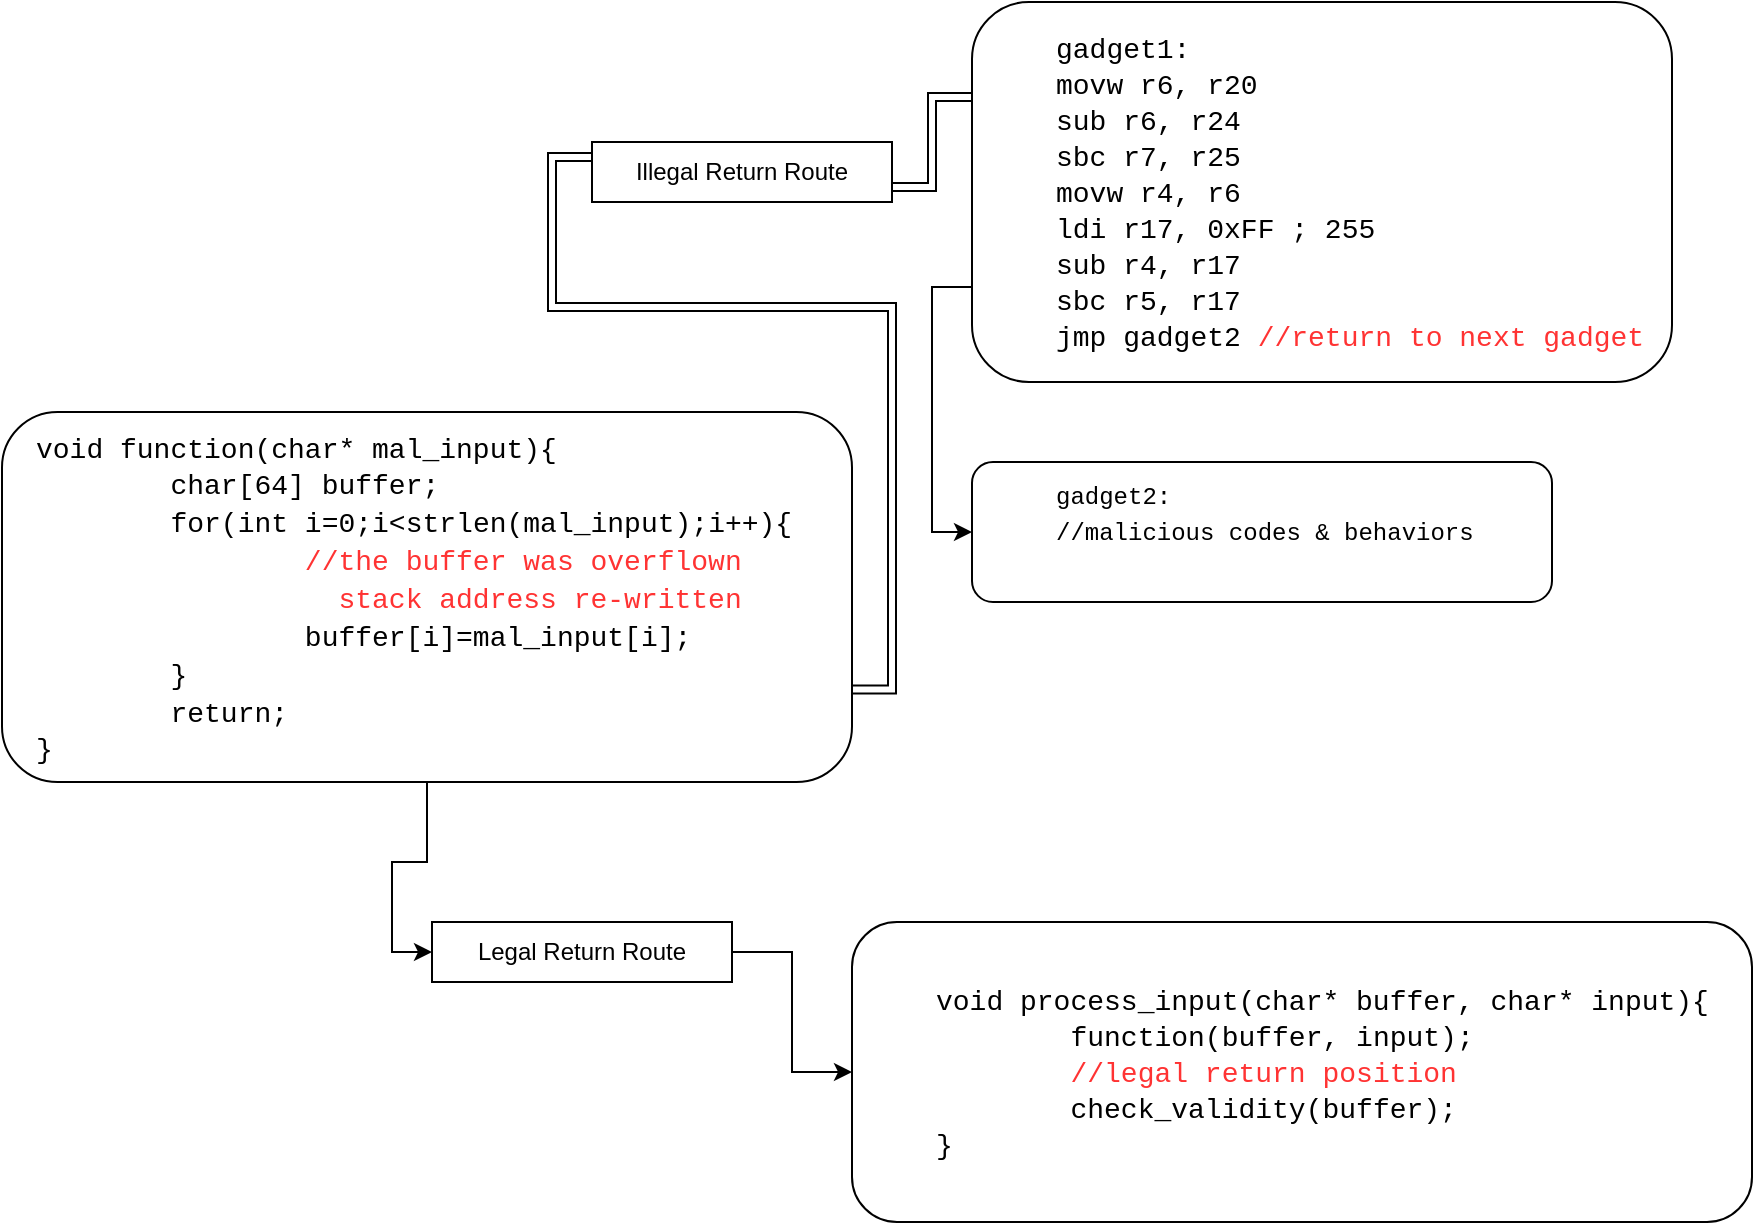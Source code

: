 <mxfile version="21.6.9" type="device">
  <diagram name="Page-1" id="bL2ti3FS8Qn9a3gcwUtS">
    <mxGraphModel dx="2318" dy="835" grid="1" gridSize="10" guides="1" tooltips="1" connect="1" arrows="1" fold="1" page="1" pageScale="1" pageWidth="850" pageHeight="1100" math="0" shadow="0">
      <root>
        <mxCell id="0" />
        <mxCell id="1" parent="0" />
        <mxCell id="nyXX6pM8MfZBQfrMpn8g-9" style="edgeStyle=orthogonalEdgeStyle;rounded=0;orthogonalLoop=1;jettySize=auto;html=1;exitX=1;exitY=0.75;exitDx=0;exitDy=0;entryX=0;entryY=0.25;entryDx=0;entryDy=0;shape=link;" parent="1" source="nyXX6pM8MfZBQfrMpn8g-10" target="nyXX6pM8MfZBQfrMpn8g-5" edge="1">
          <mxGeometry relative="1" as="geometry" />
        </mxCell>
        <mxCell id="nyXX6pM8MfZBQfrMpn8g-15" style="edgeStyle=orthogonalEdgeStyle;rounded=0;orthogonalLoop=1;jettySize=auto;html=1;exitX=1;exitY=0.5;exitDx=0;exitDy=0;entryX=0;entryY=0.5;entryDx=0;entryDy=0;" parent="1" source="nyXX6pM8MfZBQfrMpn8g-17" target="nyXX6pM8MfZBQfrMpn8g-16" edge="1">
          <mxGeometry relative="1" as="geometry">
            <mxPoint x="170" y="690" as="targetPoint" />
          </mxGeometry>
        </mxCell>
        <mxCell id="nyXX6pM8MfZBQfrMpn8g-1" value="" style="rounded=1;whiteSpace=wrap;html=1;align=left;" parent="1" vertex="1">
          <mxGeometry x="-285" y="445" width="425" height="185" as="geometry" />
        </mxCell>
        <mxCell id="nyXX6pM8MfZBQfrMpn8g-2" value="&lt;div style=&quot;font-family: Menlo, Monaco, &amp;quot;Courier New&amp;quot;, monospace; line-height: 18px; font-size: 14px;&quot;&gt;&lt;span style=&quot;background-color: rgb(255, 255, 255);&quot;&gt;&lt;font style=&quot;font-size: 14px;&quot;&gt;void function(char* mal_input){&lt;/font&gt;&lt;/span&gt;&lt;/div&gt;&lt;div style=&quot;font-family: Menlo, Monaco, &amp;quot;Courier New&amp;quot;, monospace; line-height: 18px; font-size: 14px;&quot;&gt;&lt;span style=&quot;background-color: rgb(255, 255, 255);&quot;&gt;&lt;font style=&quot;font-size: 14px;&quot;&gt;&lt;span style=&quot;white-space: pre;&quot;&gt;&#x9;char[64] buffer;&lt;/span&gt;&lt;br&gt;&lt;/font&gt;&lt;/span&gt;&lt;/div&gt;&lt;div style=&quot;line-height: 18px; font-size: 14px;&quot;&gt;&lt;span style=&quot;background-color: rgb(255, 255, 255);&quot;&gt;&lt;font style=&quot;font-size: 14px;&quot; face=&quot;Menlo, Monaco, Courier New, monospace&quot;&gt;&lt;span style=&quot;white-space: pre;&quot;&gt;&#x9;for(int i=0;i&amp;lt;strlen(mal_input);i++){&lt;/span&gt;&lt;/font&gt;&lt;/span&gt;&lt;/div&gt;&lt;div style=&quot;line-height: 18px; font-size: 14px;&quot;&gt;&lt;span style=&quot;background-color: rgb(255, 255, 255);&quot;&gt;&lt;font style=&quot;font-size: 14px;&quot; face=&quot;Menlo, Monaco, Courier New, monospace&quot;&gt;&lt;span style=&quot;white-space: pre;&quot;&gt;&lt;span style=&quot;white-space: pre;&quot;&gt;&#x9;&lt;span style=&quot;white-space: pre;&quot;&gt;&#x9;&lt;font style=&quot;font-size: 14px;&quot; color=&quot;#ff3333&quot;&gt;//the buffer was overflown&lt;/font&gt;&lt;/span&gt;&lt;/span&gt;&lt;br&gt;&lt;/span&gt;&lt;/font&gt;&lt;/span&gt;&lt;/div&gt;&lt;div style=&quot;line-height: 18px; font-size: 14px;&quot;&gt;&lt;span style=&quot;background-color: rgb(255, 255, 255);&quot;&gt;&lt;font style=&quot;font-size: 14px;&quot; face=&quot;Menlo, Monaco, Courier New, monospace&quot;&gt;&lt;span style=&quot;white-space: pre;&quot;&gt;&lt;span style=&quot;white-space: pre;&quot;&gt;&lt;span style=&quot;white-space: pre;&quot;&gt;&lt;font style=&quot;font-size: 14px;&quot; color=&quot;#ff3333&quot;&gt;&lt;span style=&quot;white-space: pre;&quot;&gt;&#x9;&lt;span style=&quot;white-space: pre;&quot;&gt;&#x9;  stack address re-written&lt;/span&gt;&lt;/span&gt;&lt;br&gt;&lt;/font&gt;&lt;/span&gt;&lt;/span&gt;&lt;/span&gt;&lt;/font&gt;&lt;/span&gt;&lt;/div&gt;&lt;div style=&quot;line-height: 18px; font-size: 14px;&quot;&gt;&lt;span style=&quot;background-color: rgb(255, 255, 255);&quot;&gt;&lt;font style=&quot;font-size: 14px;&quot; face=&quot;Menlo, Monaco, Courier New, monospace&quot;&gt;&#x9;&#x9;&lt;span style=&quot;white-space: pre;&quot;&gt;&#x9;&lt;span style=&quot;white-space: pre;&quot;&gt;&#x9;&lt;/span&gt;buffer[i]=mal_input[i];&lt;/span&gt;&lt;/font&gt;&lt;/span&gt;&lt;/div&gt;&lt;div style=&quot;line-height: 18px; font-size: 14px;&quot;&gt;&lt;font style=&quot;font-size: 14px;&quot;&gt;&lt;span style=&quot;white-space: pre; font-family: Menlo, Monaco, &amp;quot;Courier New&amp;quot;, monospace;&quot;&gt;&#x9;&lt;/span&gt;&lt;span style=&quot;white-space: pre; font-family: Menlo, Monaco, &amp;quot;Courier New&amp;quot;, monospace; background-color: rgb(255, 255, 255);&quot;&gt;}&lt;/span&gt;&lt;/font&gt;&lt;/div&gt;&lt;div style=&quot;line-height: 18px; font-size: 14px;&quot;&gt;&lt;span style=&quot;white-space: pre; font-family: Menlo, Monaco, &amp;quot;Courier New&amp;quot;, monospace; background-color: rgb(255, 255, 255);&quot;&gt;&lt;font style=&quot;font-size: 14px;&quot;&gt;&lt;span style=&quot;white-space: pre;&quot;&gt;&#x9;return;&lt;/span&gt;&lt;br&gt;&lt;/font&gt;&lt;/span&gt;&lt;/div&gt;&lt;div style=&quot;font-family: Menlo, Monaco, &amp;quot;Courier New&amp;quot;, monospace; line-height: 18px; font-size: 14px;&quot;&gt;&lt;span style=&quot;background-color: rgb(255, 255, 255);&quot;&gt;&lt;font style=&quot;font-size: 14px;&quot;&gt;}&lt;/font&gt;&lt;/span&gt;&lt;/div&gt;" style="text;html=1;strokeColor=none;fillColor=none;align=left;verticalAlign=middle;whiteSpace=wrap;rounded=0;" parent="1" vertex="1">
          <mxGeometry x="-270" y="452.5" width="380" height="170" as="geometry" />
        </mxCell>
        <mxCell id="nyXX6pM8MfZBQfrMpn8g-7" style="edgeStyle=orthogonalEdgeStyle;rounded=0;orthogonalLoop=1;jettySize=auto;html=1;exitX=0;exitY=0.75;exitDx=0;exitDy=0;entryX=0;entryY=0.5;entryDx=0;entryDy=0;" parent="1" source="nyXX6pM8MfZBQfrMpn8g-5" target="nyXX6pM8MfZBQfrMpn8g-6" edge="1">
          <mxGeometry relative="1" as="geometry" />
        </mxCell>
        <mxCell id="nyXX6pM8MfZBQfrMpn8g-5" value="&lt;blockquote style=&quot;margin: 0px 0px 0px 40px; border: medium; padding: 0px; font-size: 14px;&quot;&gt;&lt;div style=&quot;border-color: var(--border-color); font-family: Menlo, Monaco, &amp;quot;Courier New&amp;quot;, monospace; line-height: 18px;&quot;&gt;&lt;span style=&quot;background-color: rgb(255, 255, 255);&quot;&gt;gadget1:&lt;/span&gt;&lt;/div&gt;&lt;div style=&quot;border-color: var(--border-color); line-height: 18px;&quot;&gt;&lt;div style=&quot;font-family: Menlo, Monaco, &amp;quot;Courier New&amp;quot;, monospace; line-height: 18px;&quot;&gt;&lt;div&gt;&lt;span style=&quot;background-color: rgb(255, 255, 255);&quot;&gt;movw r6, r20&lt;/span&gt;&lt;/div&gt;&lt;div&gt;&lt;span style=&quot;background-color: rgb(255, 255, 255);&quot;&gt;sub  r6, r24&lt;/span&gt;&lt;/div&gt;&lt;div&gt;&lt;span style=&quot;background-color: rgb(255, 255, 255);&quot;&gt;sbc  r7, r25&lt;/span&gt;&lt;/div&gt;&lt;div&gt;&lt;span style=&quot;background-color: rgb(255, 255, 255);&quot;&gt;movw r4, r6&lt;/span&gt;&lt;/div&gt;&lt;div&gt;&lt;span style=&quot;background-color: rgb(255, 255, 255);&quot;&gt;ldi  r17, 0xFF   ; 255&lt;/span&gt;&lt;/div&gt;&lt;div&gt;&lt;span style=&quot;background-color: rgb(255, 255, 255);&quot;&gt;sub  r4, r17&lt;/span&gt;&lt;/div&gt;&lt;div&gt;&lt;span style=&quot;background-color: rgb(255, 255, 255);&quot;&gt;sbc  r5, r17&lt;/span&gt;&lt;/div&gt;&lt;div&gt;&lt;span style=&quot;background-color: rgb(255, 255, 255);&quot;&gt;jmp gadget2&amp;nbsp;&lt;font style=&quot;font-size: 14px;&quot; color=&quot;#ff3333&quot;&gt;//return to next gadget&lt;/font&gt;&lt;/span&gt;&lt;/div&gt;&lt;/div&gt;&lt;/div&gt;&lt;/blockquote&gt;" style="rounded=1;whiteSpace=wrap;html=1;align=left;" parent="1" vertex="1">
          <mxGeometry x="200" y="240" width="350" height="190" as="geometry" />
        </mxCell>
        <mxCell id="nyXX6pM8MfZBQfrMpn8g-6" value="&lt;blockquote style=&quot;margin: 0 0 0 40px; border: none; padding: 0px;&quot;&gt;&lt;div style=&quot;border-color: var(--border-color); font-family: Menlo, Monaco, &amp;quot;Courier New&amp;quot;, monospace; line-height: 18px;&quot;&gt;&lt;span style=&quot;background-color: rgb(255, 255, 255);&quot;&gt;gadget2:&lt;/span&gt;&lt;/div&gt;&lt;div style=&quot;border-color: var(--border-color); font-family: Menlo, Monaco, &amp;quot;Courier New&amp;quot;, monospace; line-height: 18px;&quot;&gt;&lt;span style=&quot;background-color: rgb(255, 255, 255);&quot;&gt;//malicious codes &amp;amp; behaviors&lt;/span&gt;&lt;/div&gt;&lt;div style=&quot;border-color: var(--border-color); line-height: 18px;&quot;&gt;&lt;div style=&quot;font-family: Menlo, Monaco, &amp;quot;Courier New&amp;quot;, monospace; line-height: 18px;&quot;&gt;&lt;br&gt;&lt;/div&gt;&lt;/div&gt;&lt;/blockquote&gt;" style="rounded=1;whiteSpace=wrap;html=1;align=left;" parent="1" vertex="1">
          <mxGeometry x="200" y="470" width="290" height="70" as="geometry" />
        </mxCell>
        <mxCell id="nyXX6pM8MfZBQfrMpn8g-13" value="" style="edgeStyle=orthogonalEdgeStyle;rounded=0;orthogonalLoop=1;jettySize=auto;html=1;exitX=1;exitY=0.75;exitDx=0;exitDy=0;entryX=0;entryY=0.25;entryDx=0;entryDy=0;shape=link;" parent="1" source="nyXX6pM8MfZBQfrMpn8g-1" target="nyXX6pM8MfZBQfrMpn8g-10" edge="1">
          <mxGeometry relative="1" as="geometry">
            <mxPoint x="120" y="543.02" as="sourcePoint" />
            <mxPoint x="200" y="303" as="targetPoint" />
          </mxGeometry>
        </mxCell>
        <mxCell id="nyXX6pM8MfZBQfrMpn8g-10" value="Illegal Return Route" style="text;html=1;strokeColor=default;fillColor=none;align=center;verticalAlign=middle;whiteSpace=wrap;rounded=0;" parent="1" vertex="1">
          <mxGeometry x="10" y="310" width="150" height="30" as="geometry" />
        </mxCell>
        <mxCell id="nyXX6pM8MfZBQfrMpn8g-16" value="&lt;blockquote style=&quot;margin: 0px 0px 0px 40px; border: medium; padding: 0px; font-size: 14px;&quot;&gt;&lt;div style=&quot;border-color: var(--border-color); font-family: Menlo, Monaco, &amp;quot;Courier New&amp;quot;, monospace; line-height: 18px;&quot;&gt;&lt;span style=&quot;background-color: rgb(255, 255, 255);&quot;&gt;void process_input(char* buffer, char* input){&lt;/span&gt;&lt;/div&gt;&lt;div style=&quot;border-color: var(--border-color); font-family: Menlo, Monaco, &amp;quot;Courier New&amp;quot;, monospace; line-height: 18px;&quot;&gt;&lt;span style=&quot;background-color: rgb(255, 255, 255);&quot;&gt;&lt;span style=&quot;white-space: pre;&quot;&gt;&#x9;function(buffer, input);&lt;/span&gt;&lt;br&gt;&lt;/span&gt;&lt;/div&gt;&lt;div style=&quot;border-color: var(--border-color); font-family: Menlo, Monaco, &amp;quot;Courier New&amp;quot;, monospace; line-height: 18px;&quot;&gt;&lt;span style=&quot;background-color: rgb(255, 255, 255);&quot;&gt;&lt;span style=&quot;white-space: pre;&quot;&gt;&lt;span style=&quot;white-space: pre;&quot;&gt;&#x9;&lt;font style=&quot;font-size: 14px;&quot; color=&quot;#ff3333&quot;&gt;//legal return position&lt;/font&gt;&lt;/span&gt;&lt;br&gt;&lt;/span&gt;&lt;/span&gt;&lt;/div&gt;&lt;div style=&quot;border-color: var(--border-color); font-family: Menlo, Monaco, &amp;quot;Courier New&amp;quot;, monospace; line-height: 18px;&quot;&gt;&lt;span style=&quot;background-color: rgb(255, 255, 255);&quot;&gt;&lt;span style=&quot;white-space: pre;&quot;&gt;&lt;span style=&quot;white-space: pre;&quot;&gt;&#x9;check_validity(buffer);&lt;/span&gt;&lt;br&gt;&lt;/span&gt;&lt;/span&gt;&lt;/div&gt;&lt;div style=&quot;border-color: var(--border-color); font-family: Menlo, Monaco, &amp;quot;Courier New&amp;quot;, monospace; line-height: 18px;&quot;&gt;&lt;span style=&quot;background-color: rgb(255, 255, 255);&quot;&gt;}&lt;/span&gt;&lt;/div&gt;&lt;/blockquote&gt;" style="rounded=1;whiteSpace=wrap;html=1;align=left;" parent="1" vertex="1">
          <mxGeometry x="140" y="700" width="450" height="150" as="geometry" />
        </mxCell>
        <mxCell id="nyXX6pM8MfZBQfrMpn8g-18" value="" style="edgeStyle=orthogonalEdgeStyle;rounded=0;orthogonalLoop=1;jettySize=auto;html=1;exitX=0.5;exitY=1;exitDx=0;exitDy=0;entryX=0;entryY=0.5;entryDx=0;entryDy=0;" parent="1" source="nyXX6pM8MfZBQfrMpn8g-1" target="nyXX6pM8MfZBQfrMpn8g-17" edge="1">
          <mxGeometry relative="1" as="geometry">
            <mxPoint x="140" y="750" as="targetPoint" />
            <mxPoint x="120" y="610" as="sourcePoint" />
            <Array as="points">
              <mxPoint x="-73" y="670" />
              <mxPoint x="-90" y="670" />
              <mxPoint x="-90" y="715" />
            </Array>
          </mxGeometry>
        </mxCell>
        <mxCell id="nyXX6pM8MfZBQfrMpn8g-17" value="Legal Return Route" style="text;html=1;strokeColor=default;fillColor=none;align=center;verticalAlign=middle;whiteSpace=wrap;rounded=0;" parent="1" vertex="1">
          <mxGeometry x="-70" y="700" width="150" height="30" as="geometry" />
        </mxCell>
      </root>
    </mxGraphModel>
  </diagram>
</mxfile>
